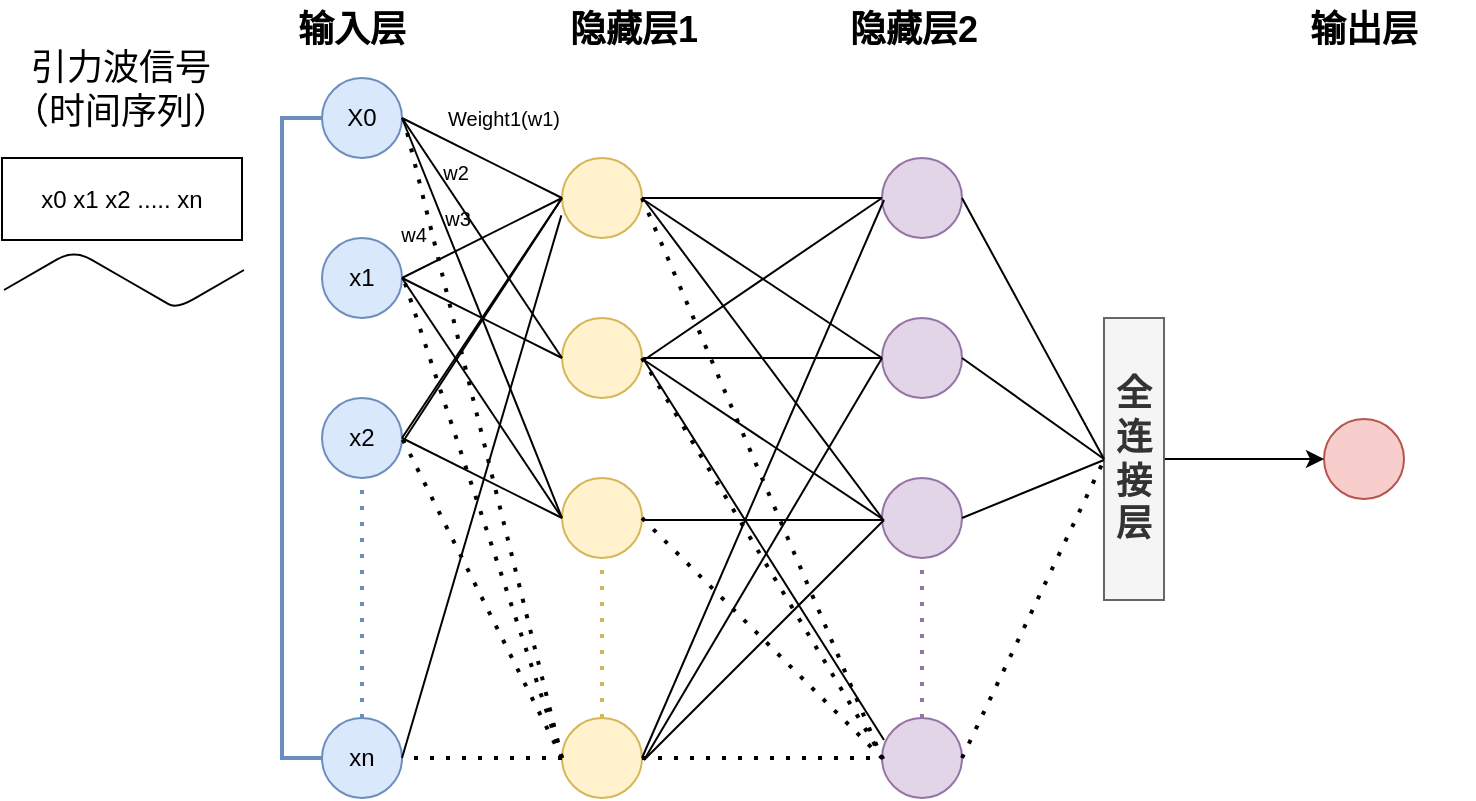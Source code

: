 <mxfile version="14.4.4" type="github">
  <diagram id="C5RBs43oDa-KdzZeNtuy" name="Page-1">
    <mxGraphModel dx="764" dy="400" grid="1" gridSize="10" guides="1" tooltips="1" connect="1" arrows="1" fold="1" page="1" pageScale="1" pageWidth="827" pageHeight="1169" math="0" shadow="0">
      <root>
        <mxCell id="WIyWlLk6GJQsqaUBKTNV-0" />
        <mxCell id="WIyWlLk6GJQsqaUBKTNV-1" parent="WIyWlLk6GJQsqaUBKTNV-0" />
        <object label="X0" id="_86lbjDXmj_31HlodiXY-0">
          <mxCell style="ellipse;whiteSpace=wrap;html=1;aspect=fixed;fillColor=#dae8fc;strokeColor=#6c8ebf;" vertex="1" parent="WIyWlLk6GJQsqaUBKTNV-1">
            <mxGeometry x="239" y="119" width="40" height="40" as="geometry" />
          </mxCell>
        </object>
        <mxCell id="_86lbjDXmj_31HlodiXY-2" value="x1" style="ellipse;whiteSpace=wrap;html=1;aspect=fixed;fillColor=#dae8fc;strokeColor=#6c8ebf;" vertex="1" parent="WIyWlLk6GJQsqaUBKTNV-1">
          <mxGeometry x="239" y="199" width="40" height="40" as="geometry" />
        </mxCell>
        <mxCell id="_86lbjDXmj_31HlodiXY-3" value="x2" style="ellipse;whiteSpace=wrap;html=1;aspect=fixed;fillColor=#dae8fc;strokeColor=#6c8ebf;" vertex="1" parent="WIyWlLk6GJQsqaUBKTNV-1">
          <mxGeometry x="239" y="279" width="40" height="40" as="geometry" />
        </mxCell>
        <mxCell id="_86lbjDXmj_31HlodiXY-4" value="xn" style="ellipse;whiteSpace=wrap;html=1;aspect=fixed;fillColor=#dae8fc;strokeColor=#6c8ebf;" vertex="1" parent="WIyWlLk6GJQsqaUBKTNV-1">
          <mxGeometry x="239" y="439" width="40" height="40" as="geometry" />
        </mxCell>
        <mxCell id="_86lbjDXmj_31HlodiXY-7" value="" style="endArrow=none;dashed=1;html=1;dashPattern=1 3;strokeWidth=2;fillColor=#dae8fc;strokeColor=#6c8ebf;entryX=0.5;entryY=1;entryDx=0;entryDy=0;exitX=0.5;exitY=0;exitDx=0;exitDy=0;" edge="1" parent="WIyWlLk6GJQsqaUBKTNV-1" source="_86lbjDXmj_31HlodiXY-4" target="_86lbjDXmj_31HlodiXY-3">
          <mxGeometry width="50" height="50" relative="1" as="geometry">
            <mxPoint x="259" y="429" as="sourcePoint" />
            <mxPoint x="499" y="299" as="targetPoint" />
            <Array as="points" />
          </mxGeometry>
        </mxCell>
        <mxCell id="_86lbjDXmj_31HlodiXY-8" value="" style="ellipse;whiteSpace=wrap;html=1;aspect=fixed;fillColor=#fff2cc;strokeColor=#d6b656;" vertex="1" parent="WIyWlLk6GJQsqaUBKTNV-1">
          <mxGeometry x="359" y="239" width="40" height="40" as="geometry" />
        </mxCell>
        <mxCell id="_86lbjDXmj_31HlodiXY-9" value="" style="ellipse;whiteSpace=wrap;html=1;aspect=fixed;fillColor=#fff2cc;strokeColor=#d6b656;" vertex="1" parent="WIyWlLk6GJQsqaUBKTNV-1">
          <mxGeometry x="359" y="319" width="40" height="40" as="geometry" />
        </mxCell>
        <mxCell id="_86lbjDXmj_31HlodiXY-10" value="" style="ellipse;whiteSpace=wrap;html=1;aspect=fixed;fillColor=#fff2cc;strokeColor=#d6b656;" vertex="1" parent="WIyWlLk6GJQsqaUBKTNV-1">
          <mxGeometry x="359" y="439" width="40" height="40" as="geometry" />
        </mxCell>
        <mxCell id="_86lbjDXmj_31HlodiXY-11" value="" style="ellipse;whiteSpace=wrap;html=1;aspect=fixed;fillColor=#e1d5e7;strokeColor=#9673a6;" vertex="1" parent="WIyWlLk6GJQsqaUBKTNV-1">
          <mxGeometry x="519" y="239" width="40" height="40" as="geometry" />
        </mxCell>
        <mxCell id="_86lbjDXmj_31HlodiXY-12" value="" style="ellipse;whiteSpace=wrap;html=1;aspect=fixed;fillColor=#e1d5e7;strokeColor=#9673a6;" vertex="1" parent="WIyWlLk6GJQsqaUBKTNV-1">
          <mxGeometry x="519" y="319" width="40" height="40" as="geometry" />
        </mxCell>
        <mxCell id="_86lbjDXmj_31HlodiXY-13" value="" style="ellipse;whiteSpace=wrap;html=1;aspect=fixed;fillColor=#e1d5e7;strokeColor=#9673a6;" vertex="1" parent="WIyWlLk6GJQsqaUBKTNV-1">
          <mxGeometry x="519" y="439" width="40" height="40" as="geometry" />
        </mxCell>
        <mxCell id="_86lbjDXmj_31HlodiXY-14" value="" style="ellipse;whiteSpace=wrap;html=1;aspect=fixed;fillColor=#e1d5e7;strokeColor=#9673a6;" vertex="1" parent="WIyWlLk6GJQsqaUBKTNV-1">
          <mxGeometry x="519" y="159" width="40" height="40" as="geometry" />
        </mxCell>
        <mxCell id="_86lbjDXmj_31HlodiXY-15" value="" style="ellipse;whiteSpace=wrap;html=1;aspect=fixed;fillColor=#fff2cc;strokeColor=#d6b656;" vertex="1" parent="WIyWlLk6GJQsqaUBKTNV-1">
          <mxGeometry x="359" y="159" width="40" height="40" as="geometry" />
        </mxCell>
        <mxCell id="_86lbjDXmj_31HlodiXY-16" value="" style="endArrow=none;dashed=1;html=1;dashPattern=1 3;strokeWidth=2;entryX=0.5;entryY=1;entryDx=0;entryDy=0;exitX=0.5;exitY=0;exitDx=0;exitDy=0;fillColor=#fff2cc;strokeColor=#d6b656;" edge="1" parent="WIyWlLk6GJQsqaUBKTNV-1" source="_86lbjDXmj_31HlodiXY-10" target="_86lbjDXmj_31HlodiXY-9">
          <mxGeometry width="50" height="50" relative="1" as="geometry">
            <mxPoint x="449" y="279" as="sourcePoint" />
            <mxPoint x="499" y="229" as="targetPoint" />
            <Array as="points" />
          </mxGeometry>
        </mxCell>
        <mxCell id="_86lbjDXmj_31HlodiXY-17" value="" style="endArrow=none;dashed=1;html=1;dashPattern=1 3;strokeWidth=2;entryX=0.5;entryY=1;entryDx=0;entryDy=0;exitX=0.5;exitY=0;exitDx=0;exitDy=0;fillColor=#e1d5e7;strokeColor=#9673a6;" edge="1" parent="WIyWlLk6GJQsqaUBKTNV-1" source="_86lbjDXmj_31HlodiXY-13" target="_86lbjDXmj_31HlodiXY-12">
          <mxGeometry width="50" height="50" relative="1" as="geometry">
            <mxPoint x="449" y="279" as="sourcePoint" />
            <mxPoint x="499" y="229" as="targetPoint" />
          </mxGeometry>
        </mxCell>
        <mxCell id="_86lbjDXmj_31HlodiXY-19" value="" style="ellipse;whiteSpace=wrap;html=1;aspect=fixed;fillColor=#f8cecc;strokeColor=#b85450;" vertex="1" parent="WIyWlLk6GJQsqaUBKTNV-1">
          <mxGeometry x="740" y="289.5" width="40" height="40" as="geometry" />
        </mxCell>
        <mxCell id="_86lbjDXmj_31HlodiXY-21" value="x0 x1 x2 ..... xn" style="rounded=0;whiteSpace=wrap;html=1;shadow=0;glass=0;" vertex="1" parent="WIyWlLk6GJQsqaUBKTNV-1">
          <mxGeometry x="79" y="159" width="120" height="41" as="geometry" />
        </mxCell>
        <mxCell id="_86lbjDXmj_31HlodiXY-22" value="" style="strokeWidth=2;html=1;shape=mxgraph.flowchart.annotation_1;align=left;pointerEvents=1;rounded=0;shadow=0;glass=0;fillColor=#dae8fc;strokeColor=#6c8ebf;" vertex="1" parent="WIyWlLk6GJQsqaUBKTNV-1">
          <mxGeometry x="219" y="139" width="20" height="320" as="geometry" />
        </mxCell>
        <mxCell id="_86lbjDXmj_31HlodiXY-25" value="输入层" style="text;html=1;strokeColor=none;fillColor=none;align=center;verticalAlign=middle;whiteSpace=wrap;rounded=0;shadow=0;glass=0;fontSize=18;fontStyle=1" vertex="1" parent="WIyWlLk6GJQsqaUBKTNV-1">
          <mxGeometry x="199" y="80" width="110" height="30" as="geometry" />
        </mxCell>
        <mxCell id="_86lbjDXmj_31HlodiXY-26" value="隐藏层1" style="text;html=1;strokeColor=none;fillColor=none;align=center;verticalAlign=middle;whiteSpace=wrap;rounded=0;shadow=0;glass=0;fontSize=18;fontStyle=1" vertex="1" parent="WIyWlLk6GJQsqaUBKTNV-1">
          <mxGeometry x="330" y="80" width="130" height="30" as="geometry" />
        </mxCell>
        <mxCell id="_86lbjDXmj_31HlodiXY-27" value="隐藏层2" style="text;html=1;strokeColor=none;fillColor=none;align=center;verticalAlign=middle;whiteSpace=wrap;rounded=0;shadow=0;glass=0;fontSize=18;fontStyle=1" vertex="1" parent="WIyWlLk6GJQsqaUBKTNV-1">
          <mxGeometry x="470" y="80" width="130" height="30" as="geometry" />
        </mxCell>
        <mxCell id="_86lbjDXmj_31HlodiXY-28" value="输出层" style="text;html=1;strokeColor=none;fillColor=none;align=center;verticalAlign=middle;whiteSpace=wrap;rounded=0;shadow=0;glass=0;fontSize=18;fontStyle=1" vertex="1" parent="WIyWlLk6GJQsqaUBKTNV-1">
          <mxGeometry x="705" y="80" width="110" height="30" as="geometry" />
        </mxCell>
        <mxCell id="_86lbjDXmj_31HlodiXY-33" value="" style="endArrow=none;html=1;fontSize=18;entryX=0;entryY=0.5;entryDx=0;entryDy=0;exitX=1;exitY=0.5;exitDx=0;exitDy=0;" edge="1" parent="WIyWlLk6GJQsqaUBKTNV-1" source="_86lbjDXmj_31HlodiXY-0" target="_86lbjDXmj_31HlodiXY-15">
          <mxGeometry width="50" height="50" relative="1" as="geometry">
            <mxPoint x="550" y="350" as="sourcePoint" />
            <mxPoint x="600" y="300" as="targetPoint" />
          </mxGeometry>
        </mxCell>
        <mxCell id="_86lbjDXmj_31HlodiXY-34" value="" style="endArrow=none;html=1;fontSize=18;entryX=0;entryY=0.5;entryDx=0;entryDy=0;exitX=1;exitY=0.5;exitDx=0;exitDy=0;" edge="1" parent="WIyWlLk6GJQsqaUBKTNV-1" source="_86lbjDXmj_31HlodiXY-2" target="_86lbjDXmj_31HlodiXY-8">
          <mxGeometry width="50" height="50" relative="1" as="geometry">
            <mxPoint x="550" y="350" as="sourcePoint" />
            <mxPoint x="600" y="300" as="targetPoint" />
          </mxGeometry>
        </mxCell>
        <mxCell id="_86lbjDXmj_31HlodiXY-35" value="" style="endArrow=none;html=1;fontSize=18;entryX=0;entryY=0.5;entryDx=0;entryDy=0;exitX=1;exitY=0.5;exitDx=0;exitDy=0;" edge="1" parent="WIyWlLk6GJQsqaUBKTNV-1" source="_86lbjDXmj_31HlodiXY-3" target="_86lbjDXmj_31HlodiXY-9">
          <mxGeometry width="50" height="50" relative="1" as="geometry">
            <mxPoint x="550" y="350" as="sourcePoint" />
            <mxPoint x="600" y="300" as="targetPoint" />
          </mxGeometry>
        </mxCell>
        <mxCell id="_86lbjDXmj_31HlodiXY-37" value="" style="endArrow=none;html=1;fontSize=18;entryX=0;entryY=0.5;entryDx=0;entryDy=0;exitX=1;exitY=0.5;exitDx=0;exitDy=0;" edge="1" parent="WIyWlLk6GJQsqaUBKTNV-1" source="_86lbjDXmj_31HlodiXY-2" target="_86lbjDXmj_31HlodiXY-15">
          <mxGeometry width="50" height="50" relative="1" as="geometry">
            <mxPoint x="550" y="350" as="sourcePoint" />
            <mxPoint x="600" y="300" as="targetPoint" />
          </mxGeometry>
        </mxCell>
        <mxCell id="_86lbjDXmj_31HlodiXY-38" value="" style="endArrow=none;html=1;fontSize=18;entryX=0;entryY=0.5;entryDx=0;entryDy=0;" edge="1" parent="WIyWlLk6GJQsqaUBKTNV-1" target="_86lbjDXmj_31HlodiXY-15">
          <mxGeometry width="50" height="50" relative="1" as="geometry">
            <mxPoint x="280" y="300" as="sourcePoint" />
            <mxPoint x="600" y="300" as="targetPoint" />
          </mxGeometry>
        </mxCell>
        <mxCell id="_86lbjDXmj_31HlodiXY-39" value="" style="endArrow=none;html=1;fontSize=18;entryX=0;entryY=0.5;entryDx=0;entryDy=0;exitX=1;exitY=0.5;exitDx=0;exitDy=0;" edge="1" parent="WIyWlLk6GJQsqaUBKTNV-1" source="_86lbjDXmj_31HlodiXY-3" target="_86lbjDXmj_31HlodiXY-15">
          <mxGeometry width="50" height="50" relative="1" as="geometry">
            <mxPoint x="550" y="350" as="sourcePoint" />
            <mxPoint x="470" y="270" as="targetPoint" />
          </mxGeometry>
        </mxCell>
        <mxCell id="_86lbjDXmj_31HlodiXY-40" value="" style="endArrow=none;html=1;fontSize=18;entryX=-0.008;entryY=0.717;entryDx=0;entryDy=0;entryPerimeter=0;exitX=1;exitY=0.5;exitDx=0;exitDy=0;" edge="1" parent="WIyWlLk6GJQsqaUBKTNV-1" source="_86lbjDXmj_31HlodiXY-4" target="_86lbjDXmj_31HlodiXY-15">
          <mxGeometry width="50" height="50" relative="1" as="geometry">
            <mxPoint x="550" y="350" as="sourcePoint" />
            <mxPoint x="600" y="300" as="targetPoint" />
          </mxGeometry>
        </mxCell>
        <mxCell id="_86lbjDXmj_31HlodiXY-41" value="" style="endArrow=none;dashed=1;html=1;dashPattern=1 3;strokeWidth=2;fontSize=18;entryX=1;entryY=0.5;entryDx=0;entryDy=0;exitX=0;exitY=0.5;exitDx=0;exitDy=0;" edge="1" parent="WIyWlLk6GJQsqaUBKTNV-1" source="_86lbjDXmj_31HlodiXY-10" target="_86lbjDXmj_31HlodiXY-3">
          <mxGeometry width="50" height="50" relative="1" as="geometry">
            <mxPoint x="550" y="420" as="sourcePoint" />
            <mxPoint x="600" y="370" as="targetPoint" />
          </mxGeometry>
        </mxCell>
        <mxCell id="_86lbjDXmj_31HlodiXY-43" value="" style="endArrow=none;html=1;fontSize=18;entryX=1;entryY=0.5;entryDx=0;entryDy=0;exitX=0;exitY=0.5;exitDx=0;exitDy=0;" edge="1" parent="WIyWlLk6GJQsqaUBKTNV-1" source="_86lbjDXmj_31HlodiXY-8" target="_86lbjDXmj_31HlodiXY-0">
          <mxGeometry width="50" height="50" relative="1" as="geometry">
            <mxPoint x="550" y="350" as="sourcePoint" />
            <mxPoint x="600" y="300" as="targetPoint" />
          </mxGeometry>
        </mxCell>
        <mxCell id="_86lbjDXmj_31HlodiXY-44" value="" style="endArrow=none;html=1;fontSize=18;entryX=1;entryY=0.5;entryDx=0;entryDy=0;exitX=0;exitY=0.5;exitDx=0;exitDy=0;" edge="1" parent="WIyWlLk6GJQsqaUBKTNV-1" source="_86lbjDXmj_31HlodiXY-9" target="_86lbjDXmj_31HlodiXY-0">
          <mxGeometry width="50" height="50" relative="1" as="geometry">
            <mxPoint x="550" y="350" as="sourcePoint" />
            <mxPoint x="600" y="300" as="targetPoint" />
          </mxGeometry>
        </mxCell>
        <mxCell id="_86lbjDXmj_31HlodiXY-45" value="" style="endArrow=none;html=1;fontSize=18;entryX=1;entryY=0.5;entryDx=0;entryDy=0;exitX=0;exitY=0.5;exitDx=0;exitDy=0;" edge="1" parent="WIyWlLk6GJQsqaUBKTNV-1" source="_86lbjDXmj_31HlodiXY-9" target="_86lbjDXmj_31HlodiXY-2">
          <mxGeometry width="50" height="50" relative="1" as="geometry">
            <mxPoint x="550" y="350" as="sourcePoint" />
            <mxPoint x="600" y="300" as="targetPoint" />
          </mxGeometry>
        </mxCell>
        <mxCell id="_86lbjDXmj_31HlodiXY-46" value="" style="endArrow=none;dashed=1;html=1;dashPattern=1 3;strokeWidth=2;fontSize=18;exitX=0;exitY=0.5;exitDx=0;exitDy=0;" edge="1" parent="WIyWlLk6GJQsqaUBKTNV-1" source="_86lbjDXmj_31HlodiXY-10">
          <mxGeometry width="50" height="50" relative="1" as="geometry">
            <mxPoint x="550" y="350" as="sourcePoint" />
            <mxPoint x="280" y="140" as="targetPoint" />
          </mxGeometry>
        </mxCell>
        <mxCell id="_86lbjDXmj_31HlodiXY-47" value="" style="endArrow=none;dashed=1;html=1;dashPattern=1 3;strokeWidth=2;fontSize=18;exitX=0;exitY=0.5;exitDx=0;exitDy=0;" edge="1" parent="WIyWlLk6GJQsqaUBKTNV-1" source="_86lbjDXmj_31HlodiXY-10">
          <mxGeometry width="50" height="50" relative="1" as="geometry">
            <mxPoint x="550" y="350" as="sourcePoint" />
            <mxPoint x="280" y="220" as="targetPoint" />
          </mxGeometry>
        </mxCell>
        <mxCell id="_86lbjDXmj_31HlodiXY-48" value="" style="endArrow=none;dashed=1;html=1;dashPattern=1 3;strokeWidth=2;fontSize=18;exitX=0;exitY=0.5;exitDx=0;exitDy=0;entryX=1;entryY=0.5;entryDx=0;entryDy=0;" edge="1" parent="WIyWlLk6GJQsqaUBKTNV-1" source="_86lbjDXmj_31HlodiXY-10" target="_86lbjDXmj_31HlodiXY-4">
          <mxGeometry width="50" height="50" relative="1" as="geometry">
            <mxPoint x="550" y="350" as="sourcePoint" />
            <mxPoint x="600" y="300" as="targetPoint" />
          </mxGeometry>
        </mxCell>
        <mxCell id="_86lbjDXmj_31HlodiXY-49" value="Weight1(w1)" style="text;html=1;strokeColor=none;fillColor=none;align=center;verticalAlign=middle;whiteSpace=wrap;rounded=0;shadow=0;glass=0;fontSize=10;" vertex="1" parent="WIyWlLk6GJQsqaUBKTNV-1">
          <mxGeometry x="290" y="129" width="80" height="20" as="geometry" />
        </mxCell>
        <mxCell id="_86lbjDXmj_31HlodiXY-50" value="w2" style="text;html=1;strokeColor=none;fillColor=none;align=center;verticalAlign=middle;whiteSpace=wrap;rounded=0;shadow=0;glass=0;fontSize=10;" vertex="1" parent="WIyWlLk6GJQsqaUBKTNV-1">
          <mxGeometry x="286" y="156" width="40" height="20" as="geometry" />
        </mxCell>
        <mxCell id="_86lbjDXmj_31HlodiXY-51" value="w3" style="text;html=1;strokeColor=none;fillColor=none;align=center;verticalAlign=middle;whiteSpace=wrap;rounded=0;shadow=0;glass=0;fontSize=10;" vertex="1" parent="WIyWlLk6GJQsqaUBKTNV-1">
          <mxGeometry x="287" y="179" width="40" height="20" as="geometry" />
        </mxCell>
        <mxCell id="_86lbjDXmj_31HlodiXY-54" value="w4" style="text;html=1;strokeColor=none;fillColor=none;align=center;verticalAlign=middle;whiteSpace=wrap;rounded=0;shadow=0;glass=0;fontSize=10;" vertex="1" parent="WIyWlLk6GJQsqaUBKTNV-1">
          <mxGeometry x="265" y="187" width="40" height="20" as="geometry" />
        </mxCell>
        <mxCell id="_86lbjDXmj_31HlodiXY-55" value="" style="edgeStyle=isometricEdgeStyle;endArrow=none;html=1;fontSize=10;" edge="1" parent="WIyWlLk6GJQsqaUBKTNV-1">
          <mxGeometry width="50" height="100" relative="1" as="geometry">
            <mxPoint x="80" y="225" as="sourcePoint" />
            <mxPoint x="200" y="215" as="targetPoint" />
            <Array as="points">
              <mxPoint x="150" y="225" />
            </Array>
          </mxGeometry>
        </mxCell>
        <mxCell id="_86lbjDXmj_31HlodiXY-56" value="&lt;font style=&quot;font-size: 18px&quot;&gt;引力波信号（时间序列）&lt;/font&gt;" style="text;html=1;strokeColor=none;fillColor=none;align=center;verticalAlign=middle;whiteSpace=wrap;rounded=0;shadow=0;glass=0;fontSize=10;" vertex="1" parent="WIyWlLk6GJQsqaUBKTNV-1">
          <mxGeometry x="79" y="100" width="119" height="49" as="geometry" />
        </mxCell>
        <mxCell id="_86lbjDXmj_31HlodiXY-57" value="" style="endArrow=none;dashed=1;html=1;dashPattern=1 3;strokeWidth=2;fontSize=10;entryX=0;entryY=0.5;entryDx=0;entryDy=0;exitX=1;exitY=0.5;exitDx=0;exitDy=0;" edge="1" parent="WIyWlLk6GJQsqaUBKTNV-1" source="_86lbjDXmj_31HlodiXY-15" target="_86lbjDXmj_31HlodiXY-13">
          <mxGeometry width="50" height="50" relative="1" as="geometry">
            <mxPoint x="390" y="260" as="sourcePoint" />
            <mxPoint x="440" y="210" as="targetPoint" />
          </mxGeometry>
        </mxCell>
        <mxCell id="_86lbjDXmj_31HlodiXY-58" value="" style="endArrow=none;dashed=1;html=1;dashPattern=1 3;strokeWidth=2;fontSize=10;exitX=1;exitY=0.5;exitDx=0;exitDy=0;" edge="1" parent="WIyWlLk6GJQsqaUBKTNV-1" source="_86lbjDXmj_31HlodiXY-8">
          <mxGeometry width="50" height="50" relative="1" as="geometry">
            <mxPoint x="390" y="260" as="sourcePoint" />
            <mxPoint x="520" y="460" as="targetPoint" />
          </mxGeometry>
        </mxCell>
        <mxCell id="_86lbjDXmj_31HlodiXY-59" value="" style="endArrow=none;dashed=1;html=1;dashPattern=1 3;strokeWidth=2;fontSize=10;exitX=1;exitY=0.5;exitDx=0;exitDy=0;entryX=0;entryY=0.5;entryDx=0;entryDy=0;" edge="1" parent="WIyWlLk6GJQsqaUBKTNV-1" source="_86lbjDXmj_31HlodiXY-9" target="_86lbjDXmj_31HlodiXY-13">
          <mxGeometry width="50" height="50" relative="1" as="geometry">
            <mxPoint x="390" y="260" as="sourcePoint" />
            <mxPoint x="440" y="210" as="targetPoint" />
          </mxGeometry>
        </mxCell>
        <mxCell id="_86lbjDXmj_31HlodiXY-60" value="" style="endArrow=none;dashed=1;html=1;dashPattern=1 3;strokeWidth=2;fontSize=10;exitX=1;exitY=0.5;exitDx=0;exitDy=0;entryX=0;entryY=0.5;entryDx=0;entryDy=0;" edge="1" parent="WIyWlLk6GJQsqaUBKTNV-1" source="_86lbjDXmj_31HlodiXY-10" target="_86lbjDXmj_31HlodiXY-13">
          <mxGeometry width="50" height="50" relative="1" as="geometry">
            <mxPoint x="390" y="260" as="sourcePoint" />
            <mxPoint x="440" y="210" as="targetPoint" />
          </mxGeometry>
        </mxCell>
        <mxCell id="_86lbjDXmj_31HlodiXY-61" value="" style="endArrow=none;html=1;fontSize=10;entryX=0;entryY=0.5;entryDx=0;entryDy=0;exitX=1;exitY=0.5;exitDx=0;exitDy=0;" edge="1" parent="WIyWlLk6GJQsqaUBKTNV-1" source="_86lbjDXmj_31HlodiXY-15" target="_86lbjDXmj_31HlodiXY-14">
          <mxGeometry width="50" height="50" relative="1" as="geometry">
            <mxPoint x="390" y="260" as="sourcePoint" />
            <mxPoint x="440" y="210" as="targetPoint" />
          </mxGeometry>
        </mxCell>
        <mxCell id="_86lbjDXmj_31HlodiXY-62" value="" style="endArrow=none;html=1;fontSize=10;entryX=0;entryY=0.5;entryDx=0;entryDy=0;" edge="1" parent="WIyWlLk6GJQsqaUBKTNV-1" target="_86lbjDXmj_31HlodiXY-11">
          <mxGeometry width="50" height="50" relative="1" as="geometry">
            <mxPoint x="400" y="180" as="sourcePoint" />
            <mxPoint x="440" y="210" as="targetPoint" />
          </mxGeometry>
        </mxCell>
        <mxCell id="_86lbjDXmj_31HlodiXY-63" value="" style="endArrow=none;html=1;fontSize=10;entryX=0;entryY=0.5;entryDx=0;entryDy=0;" edge="1" parent="WIyWlLk6GJQsqaUBKTNV-1" target="_86lbjDXmj_31HlodiXY-12">
          <mxGeometry width="50" height="50" relative="1" as="geometry">
            <mxPoint x="400" y="180" as="sourcePoint" />
            <mxPoint x="440" y="210" as="targetPoint" />
          </mxGeometry>
        </mxCell>
        <mxCell id="_86lbjDXmj_31HlodiXY-64" value="" style="endArrow=none;html=1;fontSize=10;entryX=0;entryY=0.5;entryDx=0;entryDy=0;" edge="1" parent="WIyWlLk6GJQsqaUBKTNV-1" target="_86lbjDXmj_31HlodiXY-14">
          <mxGeometry width="50" height="50" relative="1" as="geometry">
            <mxPoint x="400" y="260" as="sourcePoint" />
            <mxPoint x="440" y="210" as="targetPoint" />
          </mxGeometry>
        </mxCell>
        <mxCell id="_86lbjDXmj_31HlodiXY-65" value="" style="endArrow=none;html=1;fontSize=10;" edge="1" parent="WIyWlLk6GJQsqaUBKTNV-1" target="_86lbjDXmj_31HlodiXY-11">
          <mxGeometry width="50" height="50" relative="1" as="geometry">
            <mxPoint x="400" y="259" as="sourcePoint" />
            <mxPoint x="440" y="210" as="targetPoint" />
          </mxGeometry>
        </mxCell>
        <mxCell id="_86lbjDXmj_31HlodiXY-66" value="" style="endArrow=none;html=1;fontSize=10;" edge="1" parent="WIyWlLk6GJQsqaUBKTNV-1">
          <mxGeometry width="50" height="50" relative="1" as="geometry">
            <mxPoint x="400" y="260" as="sourcePoint" />
            <mxPoint x="520" y="340" as="targetPoint" />
          </mxGeometry>
        </mxCell>
        <mxCell id="_86lbjDXmj_31HlodiXY-67" value="" style="endArrow=none;html=1;fontSize=10;" edge="1" parent="WIyWlLk6GJQsqaUBKTNV-1">
          <mxGeometry width="50" height="50" relative="1" as="geometry">
            <mxPoint x="400" y="260" as="sourcePoint" />
            <mxPoint x="520" y="450" as="targetPoint" />
          </mxGeometry>
        </mxCell>
        <mxCell id="_86lbjDXmj_31HlodiXY-68" value="" style="endArrow=none;html=1;fontSize=10;" edge="1" parent="WIyWlLk6GJQsqaUBKTNV-1">
          <mxGeometry width="50" height="50" relative="1" as="geometry">
            <mxPoint x="400" y="340" as="sourcePoint" />
            <mxPoint x="520" y="340" as="targetPoint" />
          </mxGeometry>
        </mxCell>
        <mxCell id="_86lbjDXmj_31HlodiXY-69" value="" style="endArrow=none;html=1;fontSize=10;exitX=1;exitY=0.5;exitDx=0;exitDy=0;" edge="1" parent="WIyWlLk6GJQsqaUBKTNV-1" source="_86lbjDXmj_31HlodiXY-10">
          <mxGeometry width="50" height="50" relative="1" as="geometry">
            <mxPoint x="390" y="330" as="sourcePoint" />
            <mxPoint x="520" y="180" as="targetPoint" />
          </mxGeometry>
        </mxCell>
        <mxCell id="_86lbjDXmj_31HlodiXY-70" value="" style="endArrow=none;html=1;fontSize=10;entryX=0;entryY=0.5;entryDx=0;entryDy=0;" edge="1" parent="WIyWlLk6GJQsqaUBKTNV-1" target="_86lbjDXmj_31HlodiXY-11">
          <mxGeometry width="50" height="50" relative="1" as="geometry">
            <mxPoint x="400" y="460" as="sourcePoint" />
            <mxPoint x="440" y="280" as="targetPoint" />
          </mxGeometry>
        </mxCell>
        <mxCell id="_86lbjDXmj_31HlodiXY-71" value="" style="endArrow=none;html=1;fontSize=10;" edge="1" parent="WIyWlLk6GJQsqaUBKTNV-1">
          <mxGeometry width="50" height="50" relative="1" as="geometry">
            <mxPoint x="400" y="460" as="sourcePoint" />
            <mxPoint x="520" y="340" as="targetPoint" />
          </mxGeometry>
        </mxCell>
        <mxCell id="_86lbjDXmj_31HlodiXY-86" style="edgeStyle=orthogonalEdgeStyle;rounded=0;orthogonalLoop=1;jettySize=auto;html=1;exitX=1;exitY=0.5;exitDx=0;exitDy=0;entryX=0;entryY=0.5;entryDx=0;entryDy=0;fontSize=10;" edge="1" parent="WIyWlLk6GJQsqaUBKTNV-1" source="_86lbjDXmj_31HlodiXY-75" target="_86lbjDXmj_31HlodiXY-19">
          <mxGeometry relative="1" as="geometry" />
        </mxCell>
        <mxCell id="_86lbjDXmj_31HlodiXY-75" value="&lt;span style=&quot;font-size: 18px&quot;&gt;全连接层&lt;/span&gt;" style="rounded=0;whiteSpace=wrap;html=1;shadow=0;glass=0;fontSize=10;fontStyle=1;fillColor=#f5f5f5;strokeColor=#666666;fontColor=#333333;" vertex="1" parent="WIyWlLk6GJQsqaUBKTNV-1">
          <mxGeometry x="630" y="239" width="30" height="141" as="geometry" />
        </mxCell>
        <mxCell id="_86lbjDXmj_31HlodiXY-77" value="" style="endArrow=none;html=1;fontSize=10;entryX=1;entryY=0.5;entryDx=0;entryDy=0;exitX=0;exitY=0.5;exitDx=0;exitDy=0;" edge="1" parent="WIyWlLk6GJQsqaUBKTNV-1" source="_86lbjDXmj_31HlodiXY-75" target="_86lbjDXmj_31HlodiXY-14">
          <mxGeometry width="50" height="50" relative="1" as="geometry">
            <mxPoint x="390" y="330" as="sourcePoint" />
            <mxPoint x="440" y="280" as="targetPoint" />
          </mxGeometry>
        </mxCell>
        <mxCell id="_86lbjDXmj_31HlodiXY-79" value="" style="endArrow=none;html=1;fontSize=10;entryX=1;entryY=0.5;entryDx=0;entryDy=0;exitX=0;exitY=0.5;exitDx=0;exitDy=0;" edge="1" parent="WIyWlLk6GJQsqaUBKTNV-1" source="_86lbjDXmj_31HlodiXY-75" target="_86lbjDXmj_31HlodiXY-11">
          <mxGeometry width="50" height="50" relative="1" as="geometry">
            <mxPoint x="610" y="310" as="sourcePoint" />
            <mxPoint x="440" y="280" as="targetPoint" />
          </mxGeometry>
        </mxCell>
        <mxCell id="_86lbjDXmj_31HlodiXY-83" value="" style="endArrow=none;html=1;fontSize=10;exitX=1;exitY=0.5;exitDx=0;exitDy=0;" edge="1" parent="WIyWlLk6GJQsqaUBKTNV-1" source="_86lbjDXmj_31HlodiXY-12">
          <mxGeometry width="50" height="50" relative="1" as="geometry">
            <mxPoint x="390" y="330" as="sourcePoint" />
            <mxPoint x="630" y="310" as="targetPoint" />
          </mxGeometry>
        </mxCell>
        <mxCell id="_86lbjDXmj_31HlodiXY-84" value="" style="endArrow=none;dashed=1;html=1;dashPattern=1 3;strokeWidth=2;fontSize=10;exitX=1;exitY=0.5;exitDx=0;exitDy=0;" edge="1" parent="WIyWlLk6GJQsqaUBKTNV-1" source="_86lbjDXmj_31HlodiXY-13">
          <mxGeometry width="50" height="50" relative="1" as="geometry">
            <mxPoint x="390" y="330" as="sourcePoint" />
            <mxPoint x="630" y="310" as="targetPoint" />
          </mxGeometry>
        </mxCell>
      </root>
    </mxGraphModel>
  </diagram>
</mxfile>
